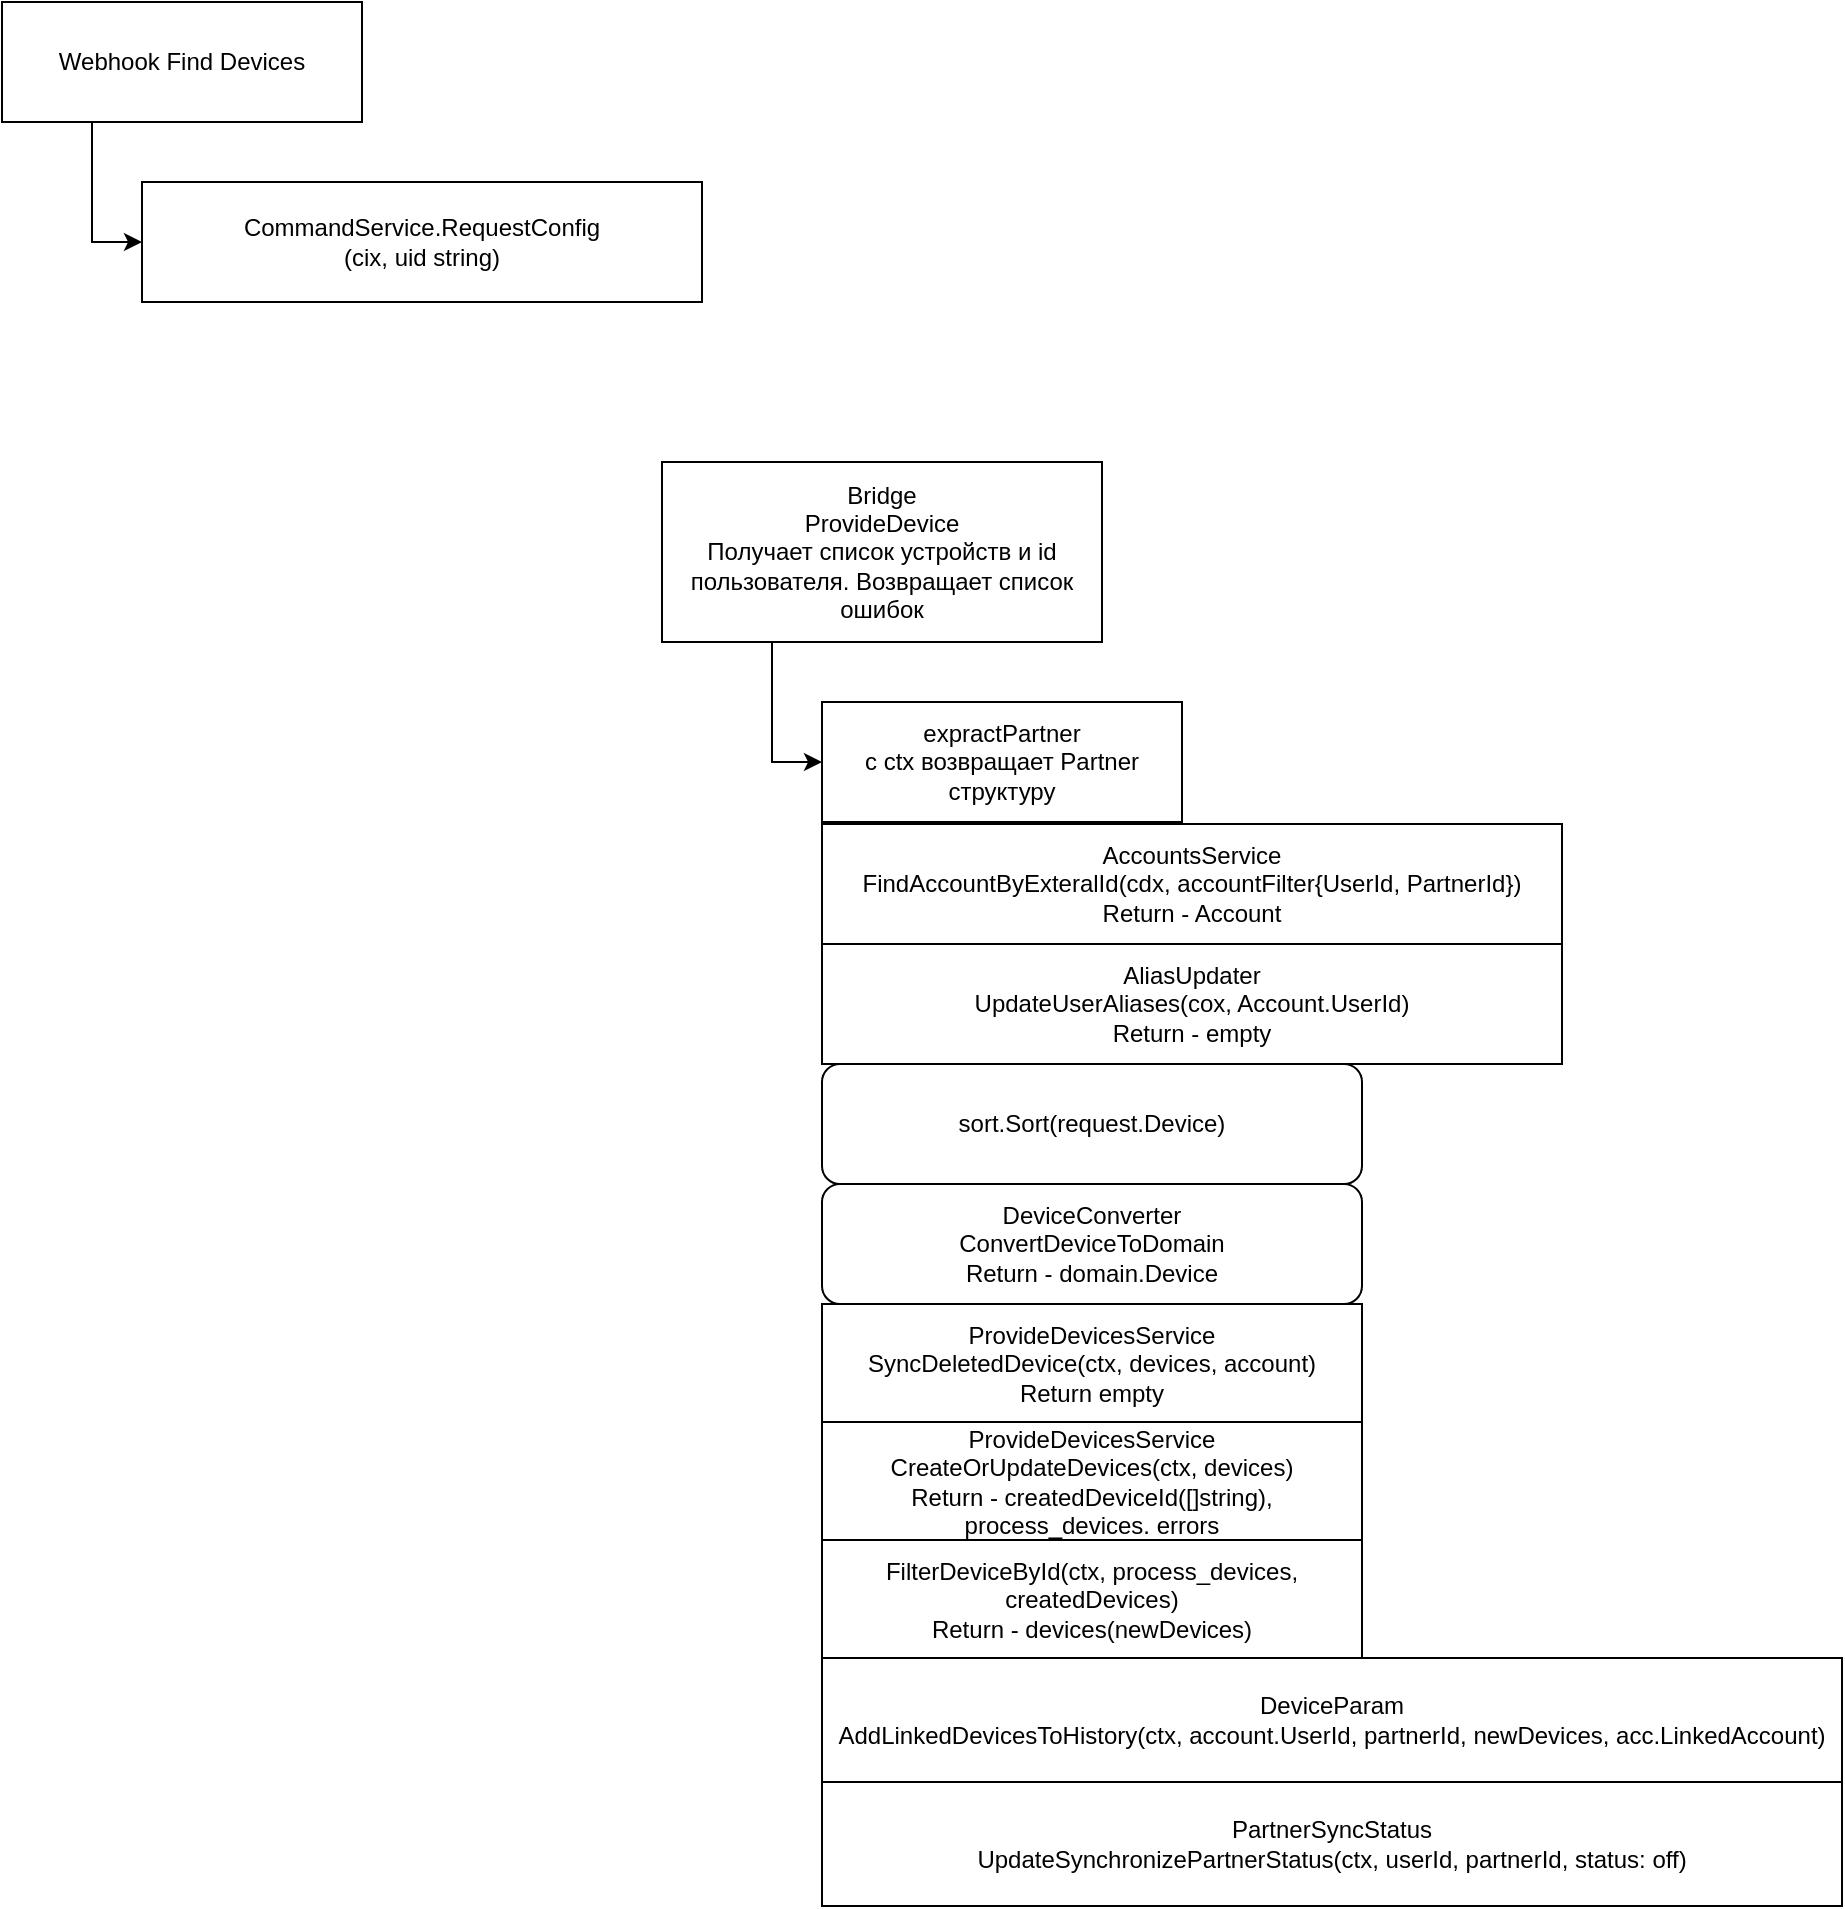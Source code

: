 <mxfile version="24.8.4">
  <diagram name="Страница — 1" id="lC8ayZX5M44GHehxaap9">
    <mxGraphModel dx="1242" dy="827" grid="1" gridSize="10" guides="1" tooltips="1" connect="1" arrows="1" fold="1" page="1" pageScale="1" pageWidth="827" pageHeight="1169" math="0" shadow="0">
      <root>
        <mxCell id="0" />
        <mxCell id="1" parent="0" />
        <mxCell id="OYCjBTnkLX8SlEyvBUft-4" style="edgeStyle=orthogonalEdgeStyle;rounded=0;orthogonalLoop=1;jettySize=auto;html=1;exitX=0.25;exitY=1;exitDx=0;exitDy=0;entryX=0;entryY=0.5;entryDx=0;entryDy=0;" edge="1" parent="1" source="OYCjBTnkLX8SlEyvBUft-1" target="OYCjBTnkLX8SlEyvBUft-3">
          <mxGeometry relative="1" as="geometry" />
        </mxCell>
        <mxCell id="OYCjBTnkLX8SlEyvBUft-1" value="Webhook Find Devices" style="rounded=0;whiteSpace=wrap;html=1;" vertex="1" parent="1">
          <mxGeometry x="140" y="220" width="180" height="60" as="geometry" />
        </mxCell>
        <mxCell id="OYCjBTnkLX8SlEyvBUft-3" value="CommandService.RequestConfig&lt;div&gt;(cix, uid string)&lt;/div&gt;" style="rounded=0;whiteSpace=wrap;html=1;" vertex="1" parent="1">
          <mxGeometry x="210" y="310" width="280" height="60" as="geometry" />
        </mxCell>
        <mxCell id="OYCjBTnkLX8SlEyvBUft-7" style="edgeStyle=orthogonalEdgeStyle;rounded=0;orthogonalLoop=1;jettySize=auto;html=1;exitX=0.25;exitY=1;exitDx=0;exitDy=0;entryX=0;entryY=0.5;entryDx=0;entryDy=0;" edge="1" parent="1" source="OYCjBTnkLX8SlEyvBUft-5" target="OYCjBTnkLX8SlEyvBUft-6">
          <mxGeometry relative="1" as="geometry" />
        </mxCell>
        <mxCell id="OYCjBTnkLX8SlEyvBUft-5" value="Bridge&lt;div&gt;ProvideDevice&lt;/div&gt;&lt;div&gt;Получает список устройств и id пользователя. Возвращает список ошибок&lt;/div&gt;" style="rounded=0;whiteSpace=wrap;html=1;" vertex="1" parent="1">
          <mxGeometry x="470" y="450" width="220" height="90" as="geometry" />
        </mxCell>
        <mxCell id="OYCjBTnkLX8SlEyvBUft-6" value="expractPartner&lt;div&gt;c ctx возвращает Partner структуру&lt;/div&gt;" style="rounded=0;whiteSpace=wrap;html=1;" vertex="1" parent="1">
          <mxGeometry x="550" y="570" width="180" height="60" as="geometry" />
        </mxCell>
        <mxCell id="OYCjBTnkLX8SlEyvBUft-8" value="AccountsService&lt;div&gt;FindAccountByExteralId(cdx, accountFilter{UserId, PartnerId})&lt;/div&gt;&lt;div&gt;Return - Account&lt;/div&gt;" style="rounded=0;whiteSpace=wrap;html=1;" vertex="1" parent="1">
          <mxGeometry x="550" y="631" width="370" height="60" as="geometry" />
        </mxCell>
        <mxCell id="OYCjBTnkLX8SlEyvBUft-9" value="AliasUpdater&lt;div&gt;UpdateUserAliases(cox, Account.UserId)&lt;/div&gt;&lt;div&gt;Return - empty&lt;/div&gt;" style="rounded=0;whiteSpace=wrap;html=1;" vertex="1" parent="1">
          <mxGeometry x="550" y="691" width="370" height="60" as="geometry" />
        </mxCell>
        <mxCell id="OYCjBTnkLX8SlEyvBUft-10" value="sort.Sort(request.Device)" style="rounded=1;whiteSpace=wrap;html=1;" vertex="1" parent="1">
          <mxGeometry x="550" y="751" width="270" height="60" as="geometry" />
        </mxCell>
        <mxCell id="OYCjBTnkLX8SlEyvBUft-11" value="DeviceConverter&lt;div&gt;ConvertDeviceToDomain&lt;/div&gt;&lt;div&gt;Return - domain.Device&lt;/div&gt;" style="rounded=1;whiteSpace=wrap;html=1;" vertex="1" parent="1">
          <mxGeometry x="550" y="811" width="270" height="60" as="geometry" />
        </mxCell>
        <mxCell id="OYCjBTnkLX8SlEyvBUft-12" value="ProvideDevicesService&lt;div&gt;SyncDeletedDevice(ctx, devices, account)&lt;/div&gt;&lt;div&gt;Return empty&lt;/div&gt;" style="rounded=0;whiteSpace=wrap;html=1;" vertex="1" parent="1">
          <mxGeometry x="550" y="871" width="270" height="59" as="geometry" />
        </mxCell>
        <mxCell id="OYCjBTnkLX8SlEyvBUft-18" value="ProvideDevicesService&lt;div&gt;CreateOrUpdateDevices(ctx, devices)&lt;/div&gt;&lt;div&gt;Return - createdDeviceId([]string), process_devices. errors&lt;/div&gt;" style="rounded=0;whiteSpace=wrap;html=1;" vertex="1" parent="1">
          <mxGeometry x="550" y="930" width="270" height="59" as="geometry" />
        </mxCell>
        <mxCell id="OYCjBTnkLX8SlEyvBUft-19" value="FilterDeviceById(ctx, process_devices, createdDevices)&lt;span style=&quot;caret-color: rgba(0, 0, 0, 0); color: rgba(0, 0, 0, 0); font-family: monospace; font-size: 0px; text-align: start; white-space: nowrap;&quot;&gt;%3CmxGraphModel%3E%3Croot%3E%3CmxCell%20id%3D%220%22%2F%3E%3CmxCell%20id%3D%221%22%20parent%3D%220%22%2F%3E%3CmxCell%20id%3D%222%22%20value%3D%22ProvideDevicesService%26lt%3Bdiv%26gt%3BCreateOrUpdateDevices(ctx%2C%20devices)%26lt%3B%2Fdiv%26gt%3B%26lt%3Bdiv%26gt%3BReturn%20-%20createdDeviceId(%5B%5Dstring)%2C%20devices.%20errors%26lt%3B%2Fdiv%26gt%3B%22%20style%3D%22rounded%3D0%3BwhiteSpace%3Dwrap%3Bhtml%3D1%3B%22%20vertex%3D%221%22%20parent%3D%221%22%3E%3CmxGeometry%20x%3D%22550%22%20y%3D%22930%22%20width%3D%22270%22%20height%3D%2259%22%20as%3D%22geometry%22%2F%3E%3C%2FmxCell%3E%3C%2Froot%3E%3C%2FmxGraphModel%3E&lt;/span&gt;&lt;div&gt;Return - devices(newDevices)&lt;/div&gt;" style="rounded=0;whiteSpace=wrap;html=1;" vertex="1" parent="1">
          <mxGeometry x="550" y="989" width="270" height="59" as="geometry" />
        </mxCell>
        <mxCell id="OYCjBTnkLX8SlEyvBUft-20" value="DeviceParam&lt;div&gt;AddLinkedDevicesToHistory(ctx, account.UserId, partnerId, newDevices, acc.LinkedAccount)&lt;/div&gt;" style="rounded=0;whiteSpace=wrap;html=1;" vertex="1" parent="1">
          <mxGeometry x="550" y="1048" width="510" height="62" as="geometry" />
        </mxCell>
        <mxCell id="OYCjBTnkLX8SlEyvBUft-21" value="PartnerSyncStatus&lt;div&gt;UpdateSynchronizePartnerStatus(ctx, userId, partnerId, status: off)&lt;/div&gt;" style="rounded=0;whiteSpace=wrap;html=1;" vertex="1" parent="1">
          <mxGeometry x="550" y="1110" width="510" height="62" as="geometry" />
        </mxCell>
      </root>
    </mxGraphModel>
  </diagram>
</mxfile>

